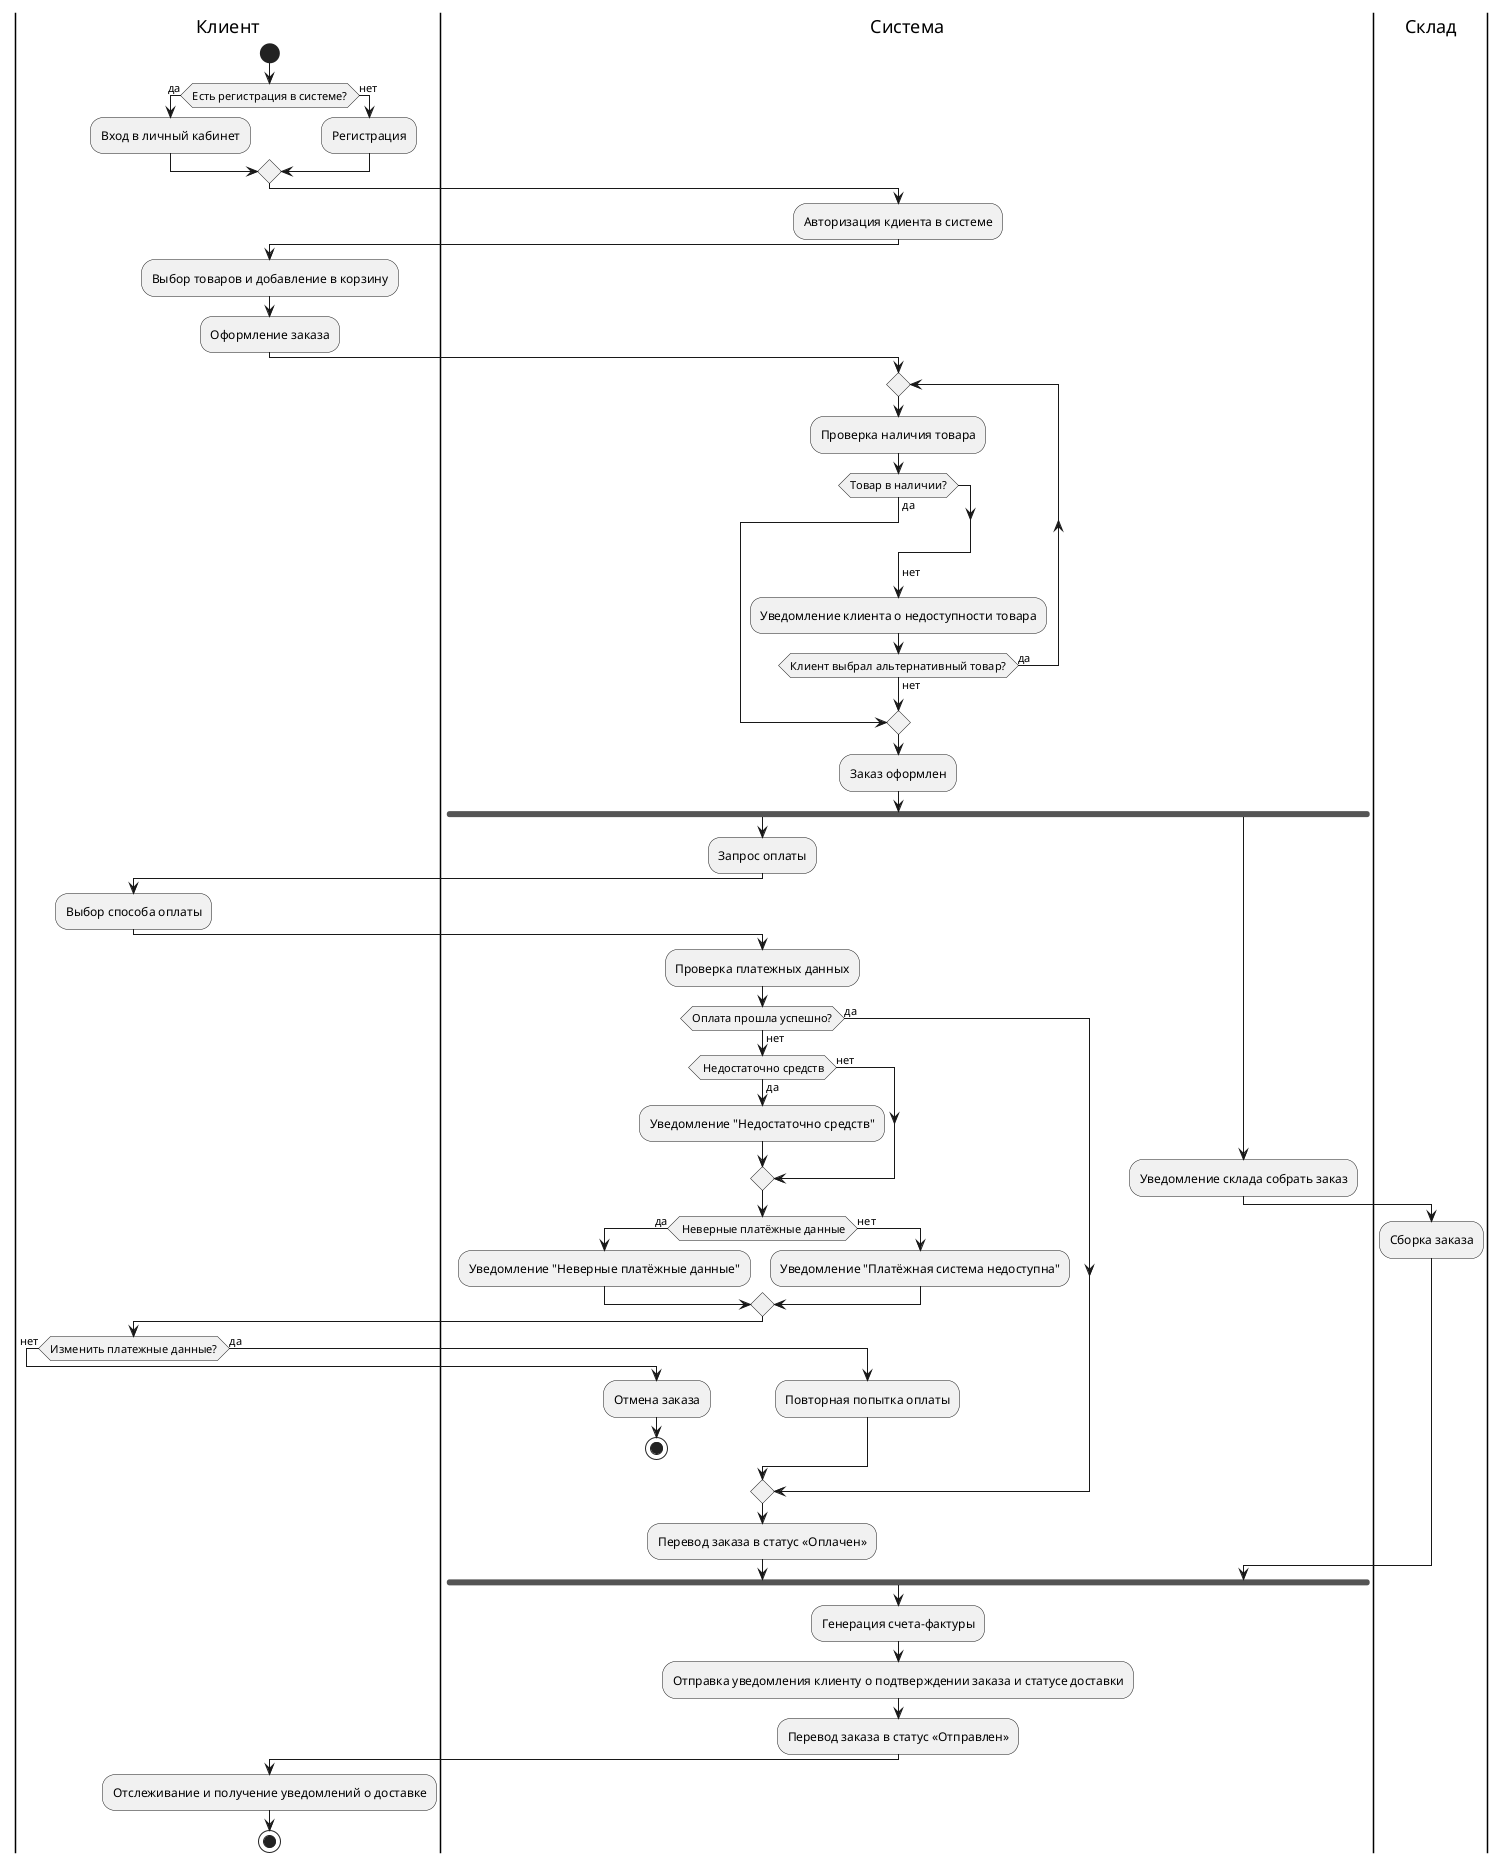 @startuml диаграмма And_Xor
|Клиент|
start
if (Есть регистрация в системе?) then (да)
  :Вход в личный кабинет;
else (нет)
  :Регистрация;
endif
|Система|
:Авторизация кдиента в системе;
|Клиент|
:Выбор товаров и добавление в корзину;
:Оформление заказа;

|Система|
repeat
    :Проверка наличия товара;
    if (Товар в наличии?) then (да)
    break
    endif
    ->нет;
    :Уведомление клиента о недоступности товара;
    repeat while (Клиент выбрал альтернативный товар?) is (да) not (нет)
|Система|
:Заказ оформлен;
|Система|
  fork
    :Запрос оплаты;
    |Клиент|
    :Выбор способа оплаты;
    |Система|
    :Проверка платежных данных;
    if (Оплата прошла успешно?) then (нет) 
        if ( Недостаточно средств) then (да) 
        :Уведомление "Недостаточно средств";
        else (нет)
        endif
            if ( Неверные платёжные данные) then (да) 
            :Уведомление "Неверные платёжные данные";
            else (нет)
            :Уведомление "Платёжная система недоступна";
            endif
            |Клиент|
      if (Изменить платежные данные?) then (нет)
        |Система|
        :Отмена заказа;
        stop
        else (да)
        :Повторная попытка оплаты;
        endif
        else (да)     
    endif
    :Перевод заказа в статус «Оплачен»; 



  fork again
    |Система|
    :Уведомление склада собрать заказ;
    |Склад|
    :Сборка заказа;
    |Система|
  end fork

  :Генерация счета-фактуры;
  :Отправка уведомления клиенту о подтверждении заказа и статусе доставки;
  :Перевод заказа в статус «Отправлен»;

  |Клиент|
  :Отслеживание и получение уведомлений о доставке;

stop
@enduml
